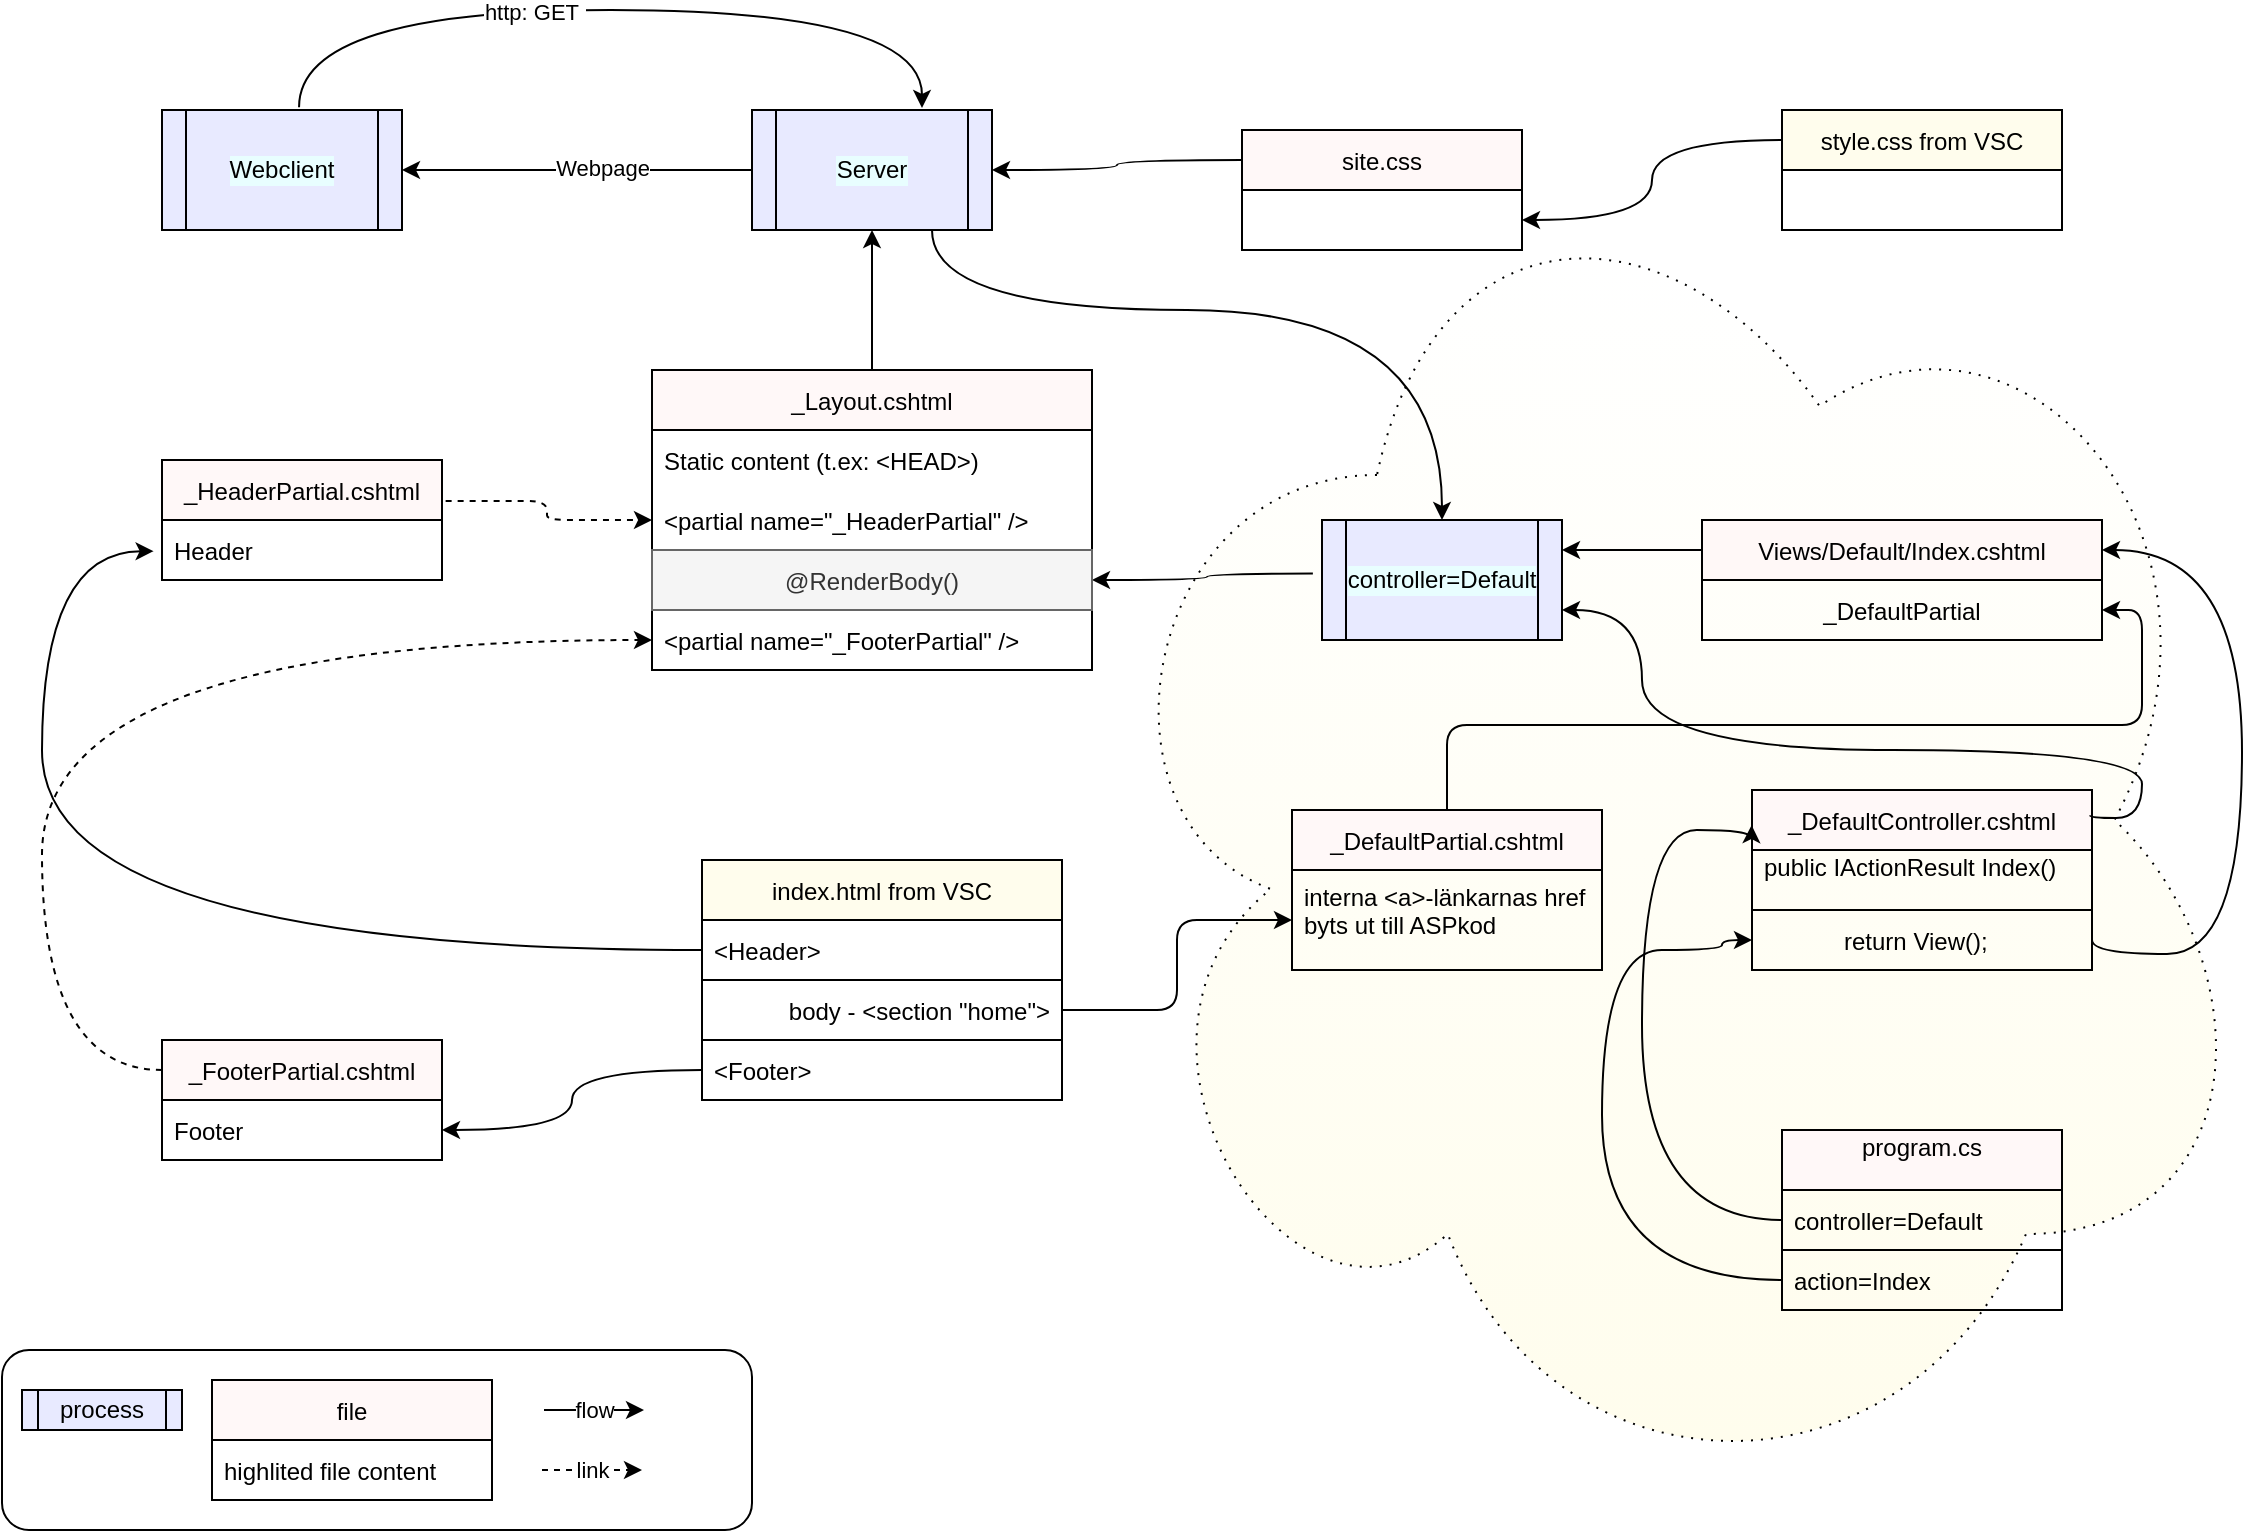 <mxfile version="16.2.2" type="device"><diagram id="LjGnNjEWYnkwJgN9J1Hh" name="Page-1"><mxGraphModel dx="1422" dy="838" grid="1" gridSize="10" guides="1" tooltips="1" connect="1" arrows="1" fold="1" page="1" pageScale="1" pageWidth="1169" pageHeight="827" math="0" shadow="0"><root><mxCell id="0"/><mxCell id="1" parent="0"/><mxCell id="9v8u4Alf0E1qlxXxa-wM-6" value="" style="rounded=1;whiteSpace=wrap;html=1;" vertex="1" parent="1"><mxGeometry x="30" y="710" width="375" height="90" as="geometry"/></mxCell><mxCell id="klOwnCLJDNxBvmG2g2xp-96" value="" style="ellipse;shape=cloud;whiteSpace=wrap;html=1;labelBackgroundColor=#FFF4E8;fillColor=#FFFDED;gradientColor=#ffffff;gradientDirection=north;dashed=1;dashPattern=1 4;" parent="1" vertex="1"><mxGeometry x="570" y="100" width="590" height="690" as="geometry"/></mxCell><mxCell id="klOwnCLJDNxBvmG2g2xp-3" style="edgeStyle=orthogonalEdgeStyle;rounded=0;orthogonalLoop=1;jettySize=auto;html=1;exitX=0.571;exitY=-0.023;exitDx=0;exitDy=0;curved=1;exitPerimeter=0;" parent="1" source="klOwnCLJDNxBvmG2g2xp-41" edge="1"><mxGeometry relative="1" as="geometry"><mxPoint x="240.0" y="120.0" as="sourcePoint"/><mxPoint x="490" y="89" as="targetPoint"/><Array as="points"><mxPoint x="178" y="40"/><mxPoint x="490" y="40"/></Array></mxGeometry></mxCell><mxCell id="klOwnCLJDNxBvmG2g2xp-4" value="http: GET&amp;nbsp;" style="edgeLabel;html=1;align=center;verticalAlign=middle;resizable=0;points=[];" parent="klOwnCLJDNxBvmG2g2xp-3" vertex="1" connectable="0"><mxGeometry x="-0.188" y="-1" relative="1" as="geometry"><mxPoint as="offset"/></mxGeometry></mxCell><mxCell id="klOwnCLJDNxBvmG2g2xp-24" style="edgeStyle=orthogonalEdgeStyle;rounded=0;orthogonalLoop=1;jettySize=auto;html=1;exitX=-0.038;exitY=0.446;exitDx=0;exitDy=0;exitPerimeter=0;curved=1;" parent="1" source="klOwnCLJDNxBvmG2g2xp-46" target="klOwnCLJDNxBvmG2g2xp-20" edge="1"><mxGeometry relative="1" as="geometry"><mxPoint x="700" y="321" as="sourcePoint"/></mxGeometry></mxCell><mxCell id="klOwnCLJDNxBvmG2g2xp-11" value="program.cs&#10;" style="swimlane;fontStyle=0;childLayout=stackLayout;horizontal=1;startSize=30;horizontalStack=0;resizeParent=1;resizeParentMax=0;resizeLast=0;collapsible=1;marginBottom=0;fillColor=#FFF8F8;" parent="1" vertex="1"><mxGeometry x="920" y="600" width="140" height="90" as="geometry"/></mxCell><mxCell id="klOwnCLJDNxBvmG2g2xp-13" value="controller=Default" style="text;strokeColor=none;fillColor=none;align=left;verticalAlign=middle;spacingLeft=4;spacingRight=4;overflow=hidden;points=[[0,0.5],[1,0.5]];portConstraint=eastwest;rotatable=0;" parent="klOwnCLJDNxBvmG2g2xp-11" vertex="1"><mxGeometry y="30" width="140" height="30" as="geometry"/></mxCell><mxCell id="klOwnCLJDNxBvmG2g2xp-12" value="action=Index" style="text;strokeColor=default;fillColor=none;align=left;verticalAlign=middle;spacingLeft=4;spacingRight=4;overflow=hidden;points=[[0,0.5],[1,0.5]];portConstraint=eastwest;rotatable=0;" parent="klOwnCLJDNxBvmG2g2xp-11" vertex="1"><mxGeometry y="60" width="140" height="30" as="geometry"/></mxCell><mxCell id="klOwnCLJDNxBvmG2g2xp-21" style="edgeStyle=orthogonalEdgeStyle;rounded=0;orthogonalLoop=1;jettySize=auto;html=1;exitX=0.5;exitY=0;exitDx=0;exitDy=0;entryX=0.5;entryY=1;entryDx=0;entryDy=0;" parent="1" source="klOwnCLJDNxBvmG2g2xp-17" target="klOwnCLJDNxBvmG2g2xp-42" edge="1"><mxGeometry relative="1" as="geometry"><mxPoint x="464.5" y="150.0" as="targetPoint"/></mxGeometry></mxCell><mxCell id="klOwnCLJDNxBvmG2g2xp-17" value="_Layout.cshtml" style="swimlane;fontStyle=0;childLayout=stackLayout;horizontal=1;startSize=30;horizontalStack=0;resizeParent=1;resizeParentMax=0;resizeLast=0;collapsible=1;marginBottom=0;fillColor=#FFF8F8;" parent="1" vertex="1"><mxGeometry x="355" y="220.0" width="220" height="150" as="geometry"/></mxCell><mxCell id="klOwnCLJDNxBvmG2g2xp-18" value="Static content (t.ex: &lt;HEAD&gt;)" style="text;strokeColor=none;fillColor=none;align=left;verticalAlign=middle;spacingLeft=4;spacingRight=4;overflow=hidden;points=[[0,0.5],[1,0.5]];portConstraint=eastwest;rotatable=0;" parent="klOwnCLJDNxBvmG2g2xp-17" vertex="1"><mxGeometry y="30" width="220" height="30" as="geometry"/></mxCell><mxCell id="klOwnCLJDNxBvmG2g2xp-28" value="&lt;partial name=&quot;_HeaderPartial&quot; /&gt;" style="text;strokeColor=none;fillColor=none;align=left;verticalAlign=middle;spacingLeft=4;spacingRight=4;overflow=hidden;points=[[0,0.5],[1,0.5]];portConstraint=eastwest;rotatable=0;" parent="klOwnCLJDNxBvmG2g2xp-17" vertex="1"><mxGeometry y="60" width="220" height="30" as="geometry"/></mxCell><mxCell id="klOwnCLJDNxBvmG2g2xp-20" value="@RenderBody()" style="text;strokeColor=#666666;fillColor=#f5f5f5;align=center;verticalAlign=middle;spacingLeft=4;spacingRight=4;overflow=hidden;points=[[0,0.5],[1,0.5]];portConstraint=eastwest;rotatable=0;fontColor=#333333;" parent="klOwnCLJDNxBvmG2g2xp-17" vertex="1"><mxGeometry y="90" width="220" height="30" as="geometry"/></mxCell><mxCell id="klOwnCLJDNxBvmG2g2xp-35" value="&lt;partial name=&quot;_FooterPartial&quot; /&gt;" style="text;strokeColor=none;fillColor=none;align=left;verticalAlign=middle;spacingLeft=4;spacingRight=4;overflow=hidden;points=[[0,0.5],[1,0.5]];portConstraint=eastwest;rotatable=0;" parent="klOwnCLJDNxBvmG2g2xp-17" vertex="1"><mxGeometry y="120" width="220" height="30" as="geometry"/></mxCell><mxCell id="klOwnCLJDNxBvmG2g2xp-30" style="edgeStyle=orthogonalEdgeStyle;rounded=1;orthogonalLoop=1;jettySize=auto;html=1;exitX=1.013;exitY=0.341;exitDx=0;exitDy=0;exitPerimeter=0;dashed=1;" parent="1" source="klOwnCLJDNxBvmG2g2xp-31" target="klOwnCLJDNxBvmG2g2xp-28" edge="1"><mxGeometry relative="1" as="geometry"><mxPoint x="305" y="295" as="sourcePoint"/></mxGeometry></mxCell><mxCell id="klOwnCLJDNxBvmG2g2xp-31" value="_HeaderPartial.cshtml" style="swimlane;fontStyle=0;childLayout=stackLayout;horizontal=1;startSize=30;horizontalStack=0;resizeParent=1;resizeParentMax=0;resizeLast=0;collapsible=1;marginBottom=0;fillColor=#FFF8F8;" parent="1" vertex="1"><mxGeometry x="110" y="265" width="140" height="60" as="geometry"/></mxCell><mxCell id="klOwnCLJDNxBvmG2g2xp-72" value="Header" style="text;strokeColor=none;fillColor=none;align=left;verticalAlign=middle;spacingLeft=4;spacingRight=4;overflow=hidden;points=[[0,0.5],[1,0.5]];portConstraint=eastwest;rotatable=0;" parent="klOwnCLJDNxBvmG2g2xp-31" vertex="1"><mxGeometry y="30" width="140" height="30" as="geometry"/></mxCell><mxCell id="klOwnCLJDNxBvmG2g2xp-36" value="_DefaultController.cshtml" style="swimlane;fontStyle=0;childLayout=stackLayout;horizontal=1;startSize=30;horizontalStack=0;resizeParent=1;resizeParentMax=0;resizeLast=0;collapsible=1;marginBottom=0;fillColor=#FFF8F8;" parent="1" vertex="1"><mxGeometry x="905" y="430" width="170" height="90" as="geometry"/></mxCell><mxCell id="klOwnCLJDNxBvmG2g2xp-37" value="public IActionResult Index()&#10;" style="text;strokeColor=none;fillColor=none;align=left;verticalAlign=middle;spacingLeft=4;spacingRight=4;overflow=hidden;points=[[0,0.5],[1,0.5]];portConstraint=eastwest;rotatable=0;" parent="klOwnCLJDNxBvmG2g2xp-36" vertex="1"><mxGeometry y="30" width="170" height="30" as="geometry"/></mxCell><mxCell id="klOwnCLJDNxBvmG2g2xp-91" value="            return View();" style="text;strokeColor=default;fillColor=none;align=left;verticalAlign=middle;spacingLeft=4;spacingRight=4;overflow=hidden;points=[[0,0.5],[1,0.5]];portConstraint=eastwest;rotatable=0;shadow=0;" parent="klOwnCLJDNxBvmG2g2xp-36" vertex="1"><mxGeometry y="60" width="170" height="30" as="geometry"/></mxCell><mxCell id="klOwnCLJDNxBvmG2g2xp-41" value="&lt;span&gt;Webclient&lt;/span&gt;" style="shape=process;whiteSpace=wrap;html=1;backgroundOutline=1;labelBackgroundColor=#E8FEFF;fillColor=#E8EAFF;" parent="1" vertex="1"><mxGeometry x="110" y="90" width="120" height="60" as="geometry"/></mxCell><mxCell id="klOwnCLJDNxBvmG2g2xp-44" style="edgeStyle=orthogonalEdgeStyle;curved=1;rounded=0;orthogonalLoop=1;jettySize=auto;html=1;exitX=0;exitY=0.5;exitDx=0;exitDy=0;" parent="1" source="klOwnCLJDNxBvmG2g2xp-42" target="klOwnCLJDNxBvmG2g2xp-41" edge="1"><mxGeometry relative="1" as="geometry"/></mxCell><mxCell id="klOwnCLJDNxBvmG2g2xp-45" value="Webpage" style="edgeLabel;html=1;align=center;verticalAlign=middle;resizable=0;points=[];" parent="klOwnCLJDNxBvmG2g2xp-44" vertex="1" connectable="0"><mxGeometry x="-0.143" y="-1" relative="1" as="geometry"><mxPoint as="offset"/></mxGeometry></mxCell><mxCell id="9v8u4Alf0E1qlxXxa-wM-12" style="edgeStyle=orthogonalEdgeStyle;rounded=0;orthogonalLoop=1;jettySize=auto;html=1;exitX=0.75;exitY=1;exitDx=0;exitDy=0;curved=1;entryX=0.5;entryY=0;entryDx=0;entryDy=0;" edge="1" parent="1" source="klOwnCLJDNxBvmG2g2xp-42" target="klOwnCLJDNxBvmG2g2xp-46"><mxGeometry relative="1" as="geometry"><Array as="points"><mxPoint x="495" y="190"/><mxPoint x="750" y="190"/></Array></mxGeometry></mxCell><mxCell id="klOwnCLJDNxBvmG2g2xp-42" value="Server" style="shape=process;whiteSpace=wrap;html=1;backgroundOutline=1;labelBackgroundColor=#E8FEFF;fillColor=#E8EAFF;" parent="1" vertex="1"><mxGeometry x="405" y="90" width="120" height="60" as="geometry"/></mxCell><mxCell id="klOwnCLJDNxBvmG2g2xp-62" style="edgeStyle=orthogonalEdgeStyle;curved=1;rounded=0;orthogonalLoop=1;jettySize=auto;html=1;exitX=1;exitY=0.75;exitDx=0;exitDy=0;entryX=0.994;entryY=0.141;entryDx=0;entryDy=0;entryPerimeter=0;startArrow=classic;startFill=1;endArrow=none;endFill=0;" parent="1" source="klOwnCLJDNxBvmG2g2xp-46" target="klOwnCLJDNxBvmG2g2xp-36" edge="1"><mxGeometry relative="1" as="geometry"><Array as="points"><mxPoint x="850" y="340"/><mxPoint x="850" y="410"/><mxPoint x="1100" y="410"/><mxPoint x="1100" y="444"/></Array></mxGeometry></mxCell><mxCell id="klOwnCLJDNxBvmG2g2xp-46" value="&lt;span style=&quot;font-family: &amp;quot;helvetica&amp;quot;&quot;&gt;controller=Default&lt;/span&gt;" style="shape=process;whiteSpace=wrap;html=1;backgroundOutline=1;labelBackgroundColor=#E8FEFF;fillColor=#E8EAFF;" parent="1" vertex="1"><mxGeometry x="690" y="295" width="120" height="60" as="geometry"/></mxCell><mxCell id="klOwnCLJDNxBvmG2g2xp-47" value="_FooterPartial.cshtml" style="swimlane;fontStyle=0;childLayout=stackLayout;horizontal=1;startSize=30;horizontalStack=0;resizeParent=1;resizeParentMax=0;resizeLast=0;collapsible=1;marginBottom=0;fillColor=#FFF8F8;" parent="1" vertex="1"><mxGeometry x="110" y="555" width="140" height="60" as="geometry"/></mxCell><mxCell id="klOwnCLJDNxBvmG2g2xp-85" value="Footer" style="text;strokeColor=none;fillColor=none;align=left;verticalAlign=middle;spacingLeft=4;spacingRight=4;overflow=hidden;points=[[0,0.5],[1,0.5]];portConstraint=eastwest;rotatable=0;" parent="klOwnCLJDNxBvmG2g2xp-47" vertex="1"><mxGeometry y="30" width="140" height="30" as="geometry"/></mxCell><mxCell id="klOwnCLJDNxBvmG2g2xp-61" style="edgeStyle=orthogonalEdgeStyle;curved=1;rounded=0;orthogonalLoop=1;jettySize=auto;html=1;exitX=1;exitY=0.25;exitDx=0;exitDy=0;entryX=1;entryY=0.5;entryDx=0;entryDy=0;endArrow=none;endFill=0;startArrow=classic;startFill=1;" parent="1" source="klOwnCLJDNxBvmG2g2xp-49" target="klOwnCLJDNxBvmG2g2xp-91" edge="1"><mxGeometry relative="1" as="geometry"><Array as="points"><mxPoint x="1150" y="310"/><mxPoint x="1150" y="512"/><mxPoint x="1075" y="512"/></Array></mxGeometry></mxCell><mxCell id="klOwnCLJDNxBvmG2g2xp-63" style="edgeStyle=orthogonalEdgeStyle;curved=1;rounded=0;orthogonalLoop=1;jettySize=auto;html=1;exitX=0;exitY=0.25;exitDx=0;exitDy=0;entryX=1;entryY=0.25;entryDx=0;entryDy=0;startArrow=none;startFill=0;endArrow=classic;endFill=1;" parent="1" source="klOwnCLJDNxBvmG2g2xp-49" target="klOwnCLJDNxBvmG2g2xp-46" edge="1"><mxGeometry relative="1" as="geometry"/></mxCell><mxCell id="klOwnCLJDNxBvmG2g2xp-49" value="Views/Default/Index.cshtml" style="swimlane;fontStyle=0;childLayout=stackLayout;horizontal=1;startSize=30;horizontalStack=0;resizeParent=1;resizeParentMax=0;resizeLast=0;collapsible=1;marginBottom=0;labelBackgroundColor=none;fillColor=#FFF8F7;" parent="1" vertex="1"><mxGeometry x="880" y="295" width="200" height="60" as="geometry"/></mxCell><mxCell id="9v8u4Alf0E1qlxXxa-wM-16" value="_DefaultPartial" style="text;strokeColor=none;fillColor=none;align=center;verticalAlign=middle;spacingLeft=4;spacingRight=4;overflow=hidden;points=[[0,0.5],[1,0.5]];portConstraint=eastwest;rotatable=0;" vertex="1" parent="klOwnCLJDNxBvmG2g2xp-49"><mxGeometry y="30" width="200" height="30" as="geometry"/></mxCell><mxCell id="klOwnCLJDNxBvmG2g2xp-57" style="edgeStyle=orthogonalEdgeStyle;curved=1;rounded=0;orthogonalLoop=1;jettySize=auto;html=1;exitX=0;exitY=0.5;exitDx=0;exitDy=0;entryX=-0.001;entryY=0.195;entryDx=0;entryDy=0;entryPerimeter=0;" parent="1" source="klOwnCLJDNxBvmG2g2xp-13" target="klOwnCLJDNxBvmG2g2xp-36" edge="1"><mxGeometry relative="1" as="geometry"><Array as="points"><mxPoint x="850" y="645"/><mxPoint x="850" y="450"/></Array></mxGeometry></mxCell><mxCell id="klOwnCLJDNxBvmG2g2xp-60" style="edgeStyle=orthogonalEdgeStyle;curved=1;rounded=0;orthogonalLoop=1;jettySize=auto;html=1;exitX=0;exitY=0.5;exitDx=0;exitDy=0;entryX=0;entryY=0.5;entryDx=0;entryDy=0;" parent="1" source="klOwnCLJDNxBvmG2g2xp-12" target="klOwnCLJDNxBvmG2g2xp-91" edge="1"><mxGeometry relative="1" as="geometry"><Array as="points"><mxPoint x="830" y="675"/><mxPoint x="830" y="510"/><mxPoint x="890" y="510"/><mxPoint x="890" y="505"/></Array></mxGeometry></mxCell><mxCell id="klOwnCLJDNxBvmG2g2xp-68" style="edgeStyle=orthogonalEdgeStyle;curved=1;rounded=0;orthogonalLoop=1;jettySize=auto;html=1;exitX=0;exitY=0.25;exitDx=0;exitDy=0;entryX=1;entryY=0.5;entryDx=0;entryDy=0;startArrow=none;startFill=0;endArrow=classic;endFill=1;" parent="1" source="klOwnCLJDNxBvmG2g2xp-64" target="klOwnCLJDNxBvmG2g2xp-42" edge="1"><mxGeometry relative="1" as="geometry"/></mxCell><mxCell id="klOwnCLJDNxBvmG2g2xp-64" value="site.css" style="swimlane;fontStyle=0;childLayout=stackLayout;horizontal=1;startSize=30;horizontalStack=0;resizeParent=1;resizeParentMax=0;resizeLast=0;collapsible=1;marginBottom=0;fillColor=#FFF8F8;" parent="1" vertex="1"><mxGeometry x="650" y="100" width="140" height="60" as="geometry"/></mxCell><mxCell id="klOwnCLJDNxBvmG2g2xp-75" value="style.css from VSC" style="swimlane;fontStyle=0;childLayout=stackLayout;horizontal=1;startSize=30;horizontalStack=0;resizeParent=1;resizeParentMax=0;resizeLast=0;collapsible=1;marginBottom=0;fillColor=#FFFDED;" parent="1" vertex="1"><mxGeometry x="920" y="90" width="140" height="60" as="geometry"/></mxCell><mxCell id="klOwnCLJDNxBvmG2g2xp-79" style="edgeStyle=orthogonalEdgeStyle;curved=1;rounded=0;orthogonalLoop=1;jettySize=auto;html=1;exitX=0;exitY=0.25;exitDx=0;exitDy=0;entryX=1;entryY=0.75;entryDx=0;entryDy=0;startArrow=none;startFill=0;endArrow=classic;endFill=1;" parent="1" source="klOwnCLJDNxBvmG2g2xp-75" target="klOwnCLJDNxBvmG2g2xp-64" edge="1"><mxGeometry relative="1" as="geometry"><mxPoint x="860" y="105" as="sourcePoint"/></mxGeometry></mxCell><mxCell id="klOwnCLJDNxBvmG2g2xp-80" value="index.html from VSC" style="swimlane;fontStyle=0;childLayout=stackLayout;horizontal=1;startSize=30;horizontalStack=0;resizeParent=1;resizeParentMax=0;resizeLast=0;collapsible=1;marginBottom=0;fillColor=#FFFDED;" parent="1" vertex="1"><mxGeometry x="380" y="465" width="180" height="120" as="geometry"/></mxCell><mxCell id="klOwnCLJDNxBvmG2g2xp-81" value="&lt;Header&gt;" style="text;strokeColor=default;fillColor=none;align=left;verticalAlign=middle;spacingLeft=4;spacingRight=4;overflow=hidden;points=[[0,0.5],[1,0.5]];portConstraint=eastwest;rotatable=0;" parent="klOwnCLJDNxBvmG2g2xp-80" vertex="1"><mxGeometry y="30" width="180" height="30" as="geometry"/></mxCell><mxCell id="klOwnCLJDNxBvmG2g2xp-82" value="body - &lt;section &quot;home&quot;&gt;" style="text;strokeColor=default;fillColor=none;align=right;verticalAlign=middle;spacingLeft=4;spacingRight=4;overflow=hidden;points=[[0,0.5],[1,0.5]];portConstraint=eastwest;rotatable=0;" parent="klOwnCLJDNxBvmG2g2xp-80" vertex="1"><mxGeometry y="60" width="180" height="30" as="geometry"/></mxCell><mxCell id="klOwnCLJDNxBvmG2g2xp-84" value="&lt;Footer&gt;" style="text;strokeColor=none;fillColor=none;align=left;verticalAlign=middle;spacingLeft=4;spacingRight=4;overflow=hidden;points=[[0,0.5],[1,0.5]];portConstraint=eastwest;rotatable=0;" parent="klOwnCLJDNxBvmG2g2xp-80" vertex="1"><mxGeometry y="90" width="180" height="30" as="geometry"/></mxCell><mxCell id="klOwnCLJDNxBvmG2g2xp-86" style="edgeStyle=orthogonalEdgeStyle;curved=1;rounded=0;orthogonalLoop=1;jettySize=auto;html=1;exitX=0;exitY=0.25;exitDx=0;exitDy=0;startArrow=none;startFill=0;endArrow=classic;endFill=1;dashed=1;" parent="1" source="klOwnCLJDNxBvmG2g2xp-47" target="klOwnCLJDNxBvmG2g2xp-35" edge="1"><mxGeometry relative="1" as="geometry"><Array as="points"><mxPoint x="50" y="570"/><mxPoint x="50" y="355"/></Array></mxGeometry></mxCell><mxCell id="klOwnCLJDNxBvmG2g2xp-87" style="edgeStyle=orthogonalEdgeStyle;curved=1;rounded=0;orthogonalLoop=1;jettySize=auto;html=1;exitX=0;exitY=0.5;exitDx=0;exitDy=0;startArrow=none;startFill=0;endArrow=classic;endFill=1;" parent="1" source="klOwnCLJDNxBvmG2g2xp-84" target="klOwnCLJDNxBvmG2g2xp-85" edge="1"><mxGeometry relative="1" as="geometry"/></mxCell><mxCell id="klOwnCLJDNxBvmG2g2xp-88" style="edgeStyle=orthogonalEdgeStyle;curved=1;rounded=0;orthogonalLoop=1;jettySize=auto;html=1;exitX=0;exitY=0.5;exitDx=0;exitDy=0;entryX=-0.03;entryY=0.519;entryDx=0;entryDy=0;entryPerimeter=0;startArrow=none;startFill=0;endArrow=classic;endFill=1;" parent="1" source="klOwnCLJDNxBvmG2g2xp-81" target="klOwnCLJDNxBvmG2g2xp-72" edge="1"><mxGeometry relative="1" as="geometry"><Array as="points"><mxPoint x="50" y="510"/><mxPoint x="50" y="311"/></Array></mxGeometry></mxCell><mxCell id="klOwnCLJDNxBvmG2g2xp-95" style="edgeStyle=orthogonalEdgeStyle;rounded=1;orthogonalLoop=1;jettySize=auto;html=1;exitX=0.5;exitY=0;exitDx=0;exitDy=0;entryX=1;entryY=0.75;entryDx=0;entryDy=0;startArrow=none;startFill=0;endArrow=classic;endFill=1;" parent="1" source="klOwnCLJDNxBvmG2g2xp-92" target="klOwnCLJDNxBvmG2g2xp-49" edge="1"><mxGeometry relative="1" as="geometry"/></mxCell><mxCell id="klOwnCLJDNxBvmG2g2xp-92" value="_DefaultPartial.cshtml" style="swimlane;fontStyle=0;childLayout=stackLayout;horizontal=1;startSize=30;horizontalStack=0;resizeParent=1;resizeParentMax=0;resizeLast=0;collapsible=1;marginBottom=0;fillColor=#FFF8F8;" parent="1" vertex="1"><mxGeometry x="675" y="440" width="155" height="80" as="geometry"/></mxCell><mxCell id="klOwnCLJDNxBvmG2g2xp-93" value="interna &lt;a&gt;-länkarnas href&#10;byts ut till ASPkod&#10;" style="text;strokeColor=none;fillColor=none;align=left;verticalAlign=top;spacingLeft=4;spacingRight=4;overflow=hidden;points=[[0,0.5],[1,0.5]];portConstraint=eastwest;rotatable=0;" parent="klOwnCLJDNxBvmG2g2xp-92" vertex="1"><mxGeometry y="30" width="155" height="50" as="geometry"/></mxCell><mxCell id="klOwnCLJDNxBvmG2g2xp-94" style="edgeStyle=orthogonalEdgeStyle;rounded=1;orthogonalLoop=1;jettySize=auto;html=1;exitX=1;exitY=0.5;exitDx=0;exitDy=0;entryX=0;entryY=0.5;entryDx=0;entryDy=0;startArrow=none;startFill=0;endArrow=classic;endFill=1;" parent="1" source="klOwnCLJDNxBvmG2g2xp-82" target="klOwnCLJDNxBvmG2g2xp-93" edge="1"><mxGeometry relative="1" as="geometry"/></mxCell><mxCell id="9v8u4Alf0E1qlxXxa-wM-1" value="process" style="shape=process;whiteSpace=wrap;html=1;backgroundOutline=1;fillColor=#E8EAFF;" vertex="1" parent="1"><mxGeometry x="40" y="730" width="80" height="20" as="geometry"/></mxCell><mxCell id="9v8u4Alf0E1qlxXxa-wM-2" value="file" style="swimlane;fontStyle=0;childLayout=stackLayout;horizontal=1;startSize=30;horizontalStack=0;resizeParent=1;resizeParentMax=0;resizeLast=0;collapsible=1;marginBottom=0;fillColor=#FFF8F8;" vertex="1" parent="1"><mxGeometry x="135" y="725" width="140" height="60" as="geometry"><mxRectangle x="200" y="700" width="50" height="30" as="alternateBounds"/></mxGeometry></mxCell><mxCell id="9v8u4Alf0E1qlxXxa-wM-3" value="highlited file content" style="text;strokeColor=none;fillColor=none;align=left;verticalAlign=middle;spacingLeft=4;spacingRight=4;overflow=hidden;points=[[0,0.5],[1,0.5]];portConstraint=eastwest;rotatable=0;" vertex="1" parent="9v8u4Alf0E1qlxXxa-wM-2"><mxGeometry y="30" width="140" height="30" as="geometry"/></mxCell><mxCell id="9v8u4Alf0E1qlxXxa-wM-8" value="link" style="endArrow=classic;html=1;rounded=0;dashed=1;" edge="1" parent="1"><mxGeometry width="50" height="50" relative="1" as="geometry"><mxPoint x="300" y="770" as="sourcePoint"/><mxPoint x="350" y="770" as="targetPoint"/></mxGeometry></mxCell><mxCell id="9v8u4Alf0E1qlxXxa-wM-11" value="flow" style="endArrow=classic;html=1;rounded=0;" edge="1" parent="1"><mxGeometry width="50" height="50" relative="1" as="geometry"><mxPoint x="301.0" y="740" as="sourcePoint"/><mxPoint x="351" y="740" as="targetPoint"/></mxGeometry></mxCell></root></mxGraphModel></diagram></mxfile>